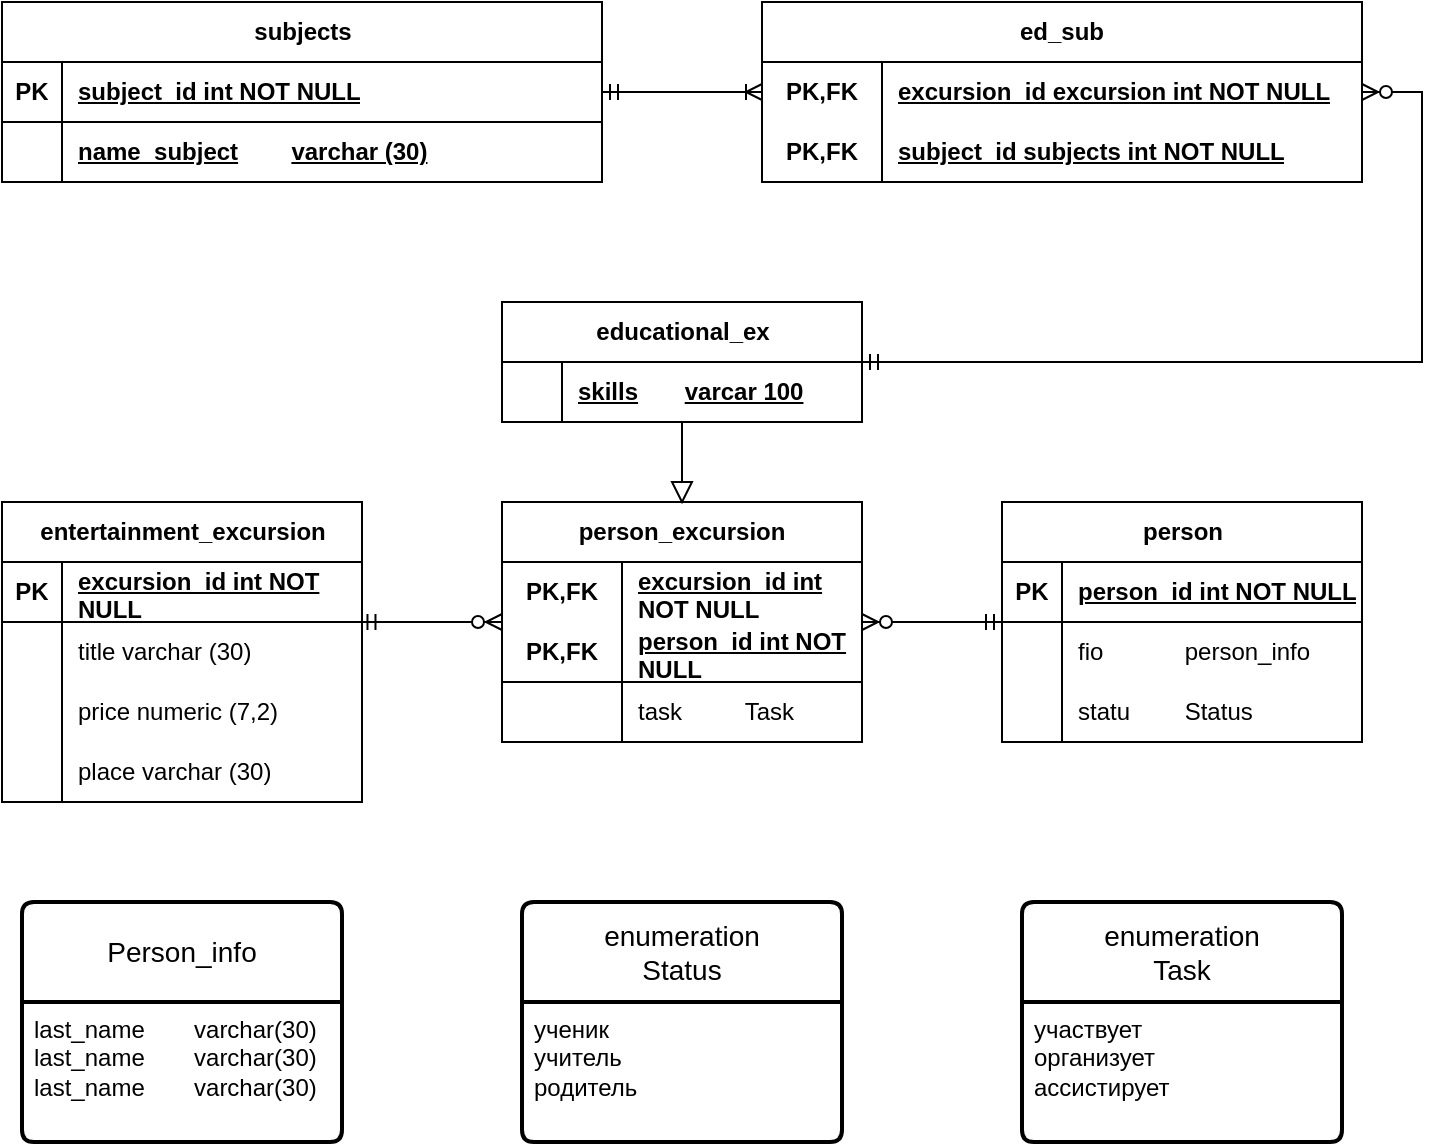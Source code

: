 <mxfile version="24.4.9" type="device">
  <diagram name="Страница — 1" id="gVvszmoHvhNikHRVlybc">
    <mxGraphModel dx="1195" dy="1851" grid="1" gridSize="10" guides="1" tooltips="1" connect="1" arrows="1" fold="1" page="1" pageScale="1" pageWidth="827" pageHeight="1169" math="0" shadow="0">
      <root>
        <mxCell id="0" />
        <mxCell id="1" parent="0" />
        <mxCell id="3yOcAvFgVvE3Q352ADLQ-4" value="educational_ex" style="shape=table;startSize=30;container=1;collapsible=1;childLayout=tableLayout;fixedRows=1;rowLines=0;fontStyle=1;align=center;resizeLast=1;html=1;" vertex="1" parent="1">
          <mxGeometry x="790" y="100" width="180" height="60" as="geometry" />
        </mxCell>
        <mxCell id="3yOcAvFgVvE3Q352ADLQ-5" value="" style="shape=tableRow;horizontal=0;startSize=0;swimlaneHead=0;swimlaneBody=0;fillColor=none;collapsible=0;dropTarget=0;points=[[0,0.5],[1,0.5]];portConstraint=eastwest;top=0;left=0;right=0;bottom=1;" vertex="1" parent="3yOcAvFgVvE3Q352ADLQ-4">
          <mxGeometry y="30" width="180" height="30" as="geometry" />
        </mxCell>
        <mxCell id="3yOcAvFgVvE3Q352ADLQ-6" value="" style="shape=partialRectangle;connectable=0;fillColor=none;top=0;left=0;bottom=0;right=0;fontStyle=1;overflow=hidden;whiteSpace=wrap;html=1;" vertex="1" parent="3yOcAvFgVvE3Q352ADLQ-5">
          <mxGeometry width="30" height="30" as="geometry">
            <mxRectangle width="30" height="30" as="alternateBounds" />
          </mxGeometry>
        </mxCell>
        <mxCell id="3yOcAvFgVvE3Q352ADLQ-7" value="skills&lt;span style=&quot;white-space: pre;&quot;&gt;&#x9;&lt;/span&gt;varcar 100&lt;span style=&quot;white-space: pre;&quot;&gt;&#x9;&lt;/span&gt;" style="shape=partialRectangle;connectable=0;fillColor=none;top=0;left=0;bottom=0;right=0;align=left;spacingLeft=6;fontStyle=5;overflow=hidden;whiteSpace=wrap;html=1;" vertex="1" parent="3yOcAvFgVvE3Q352ADLQ-5">
          <mxGeometry x="30" width="150" height="30" as="geometry">
            <mxRectangle width="150" height="30" as="alternateBounds" />
          </mxGeometry>
        </mxCell>
        <mxCell id="3yOcAvFgVvE3Q352ADLQ-17" value="entertainment_excursion" style="shape=table;startSize=30;container=1;collapsible=1;childLayout=tableLayout;fixedRows=1;rowLines=0;fontStyle=1;align=center;resizeLast=1;html=1;" vertex="1" parent="1">
          <mxGeometry x="540" y="200" width="180" height="150" as="geometry" />
        </mxCell>
        <mxCell id="3yOcAvFgVvE3Q352ADLQ-18" value="" style="shape=tableRow;horizontal=0;startSize=0;swimlaneHead=0;swimlaneBody=0;fillColor=none;collapsible=0;dropTarget=0;points=[[0,0.5],[1,0.5]];portConstraint=eastwest;top=0;left=0;right=0;bottom=1;" vertex="1" parent="3yOcAvFgVvE3Q352ADLQ-17">
          <mxGeometry y="30" width="180" height="30" as="geometry" />
        </mxCell>
        <mxCell id="3yOcAvFgVvE3Q352ADLQ-19" value="PK" style="shape=partialRectangle;connectable=0;fillColor=none;top=0;left=0;bottom=0;right=0;fontStyle=1;overflow=hidden;whiteSpace=wrap;html=1;" vertex="1" parent="3yOcAvFgVvE3Q352ADLQ-18">
          <mxGeometry width="30" height="30" as="geometry">
            <mxRectangle width="30" height="30" as="alternateBounds" />
          </mxGeometry>
        </mxCell>
        <mxCell id="3yOcAvFgVvE3Q352ADLQ-20" value="excursion_id int NOT NULL" style="shape=partialRectangle;connectable=0;fillColor=none;top=0;left=0;bottom=0;right=0;align=left;spacingLeft=6;fontStyle=5;overflow=hidden;whiteSpace=wrap;html=1;" vertex="1" parent="3yOcAvFgVvE3Q352ADLQ-18">
          <mxGeometry x="30" width="150" height="30" as="geometry">
            <mxRectangle width="150" height="30" as="alternateBounds" />
          </mxGeometry>
        </mxCell>
        <mxCell id="3yOcAvFgVvE3Q352ADLQ-21" value="" style="shape=tableRow;horizontal=0;startSize=0;swimlaneHead=0;swimlaneBody=0;fillColor=none;collapsible=0;dropTarget=0;points=[[0,0.5],[1,0.5]];portConstraint=eastwest;top=0;left=0;right=0;bottom=0;" vertex="1" parent="3yOcAvFgVvE3Q352ADLQ-17">
          <mxGeometry y="60" width="180" height="30" as="geometry" />
        </mxCell>
        <mxCell id="3yOcAvFgVvE3Q352ADLQ-22" value="" style="shape=partialRectangle;connectable=0;fillColor=none;top=0;left=0;bottom=0;right=0;editable=1;overflow=hidden;whiteSpace=wrap;html=1;" vertex="1" parent="3yOcAvFgVvE3Q352ADLQ-21">
          <mxGeometry width="30" height="30" as="geometry">
            <mxRectangle width="30" height="30" as="alternateBounds" />
          </mxGeometry>
        </mxCell>
        <mxCell id="3yOcAvFgVvE3Q352ADLQ-23" value="title varchar (30)" style="shape=partialRectangle;connectable=0;fillColor=none;top=0;left=0;bottom=0;right=0;align=left;spacingLeft=6;overflow=hidden;whiteSpace=wrap;html=1;" vertex="1" parent="3yOcAvFgVvE3Q352ADLQ-21">
          <mxGeometry x="30" width="150" height="30" as="geometry">
            <mxRectangle width="150" height="30" as="alternateBounds" />
          </mxGeometry>
        </mxCell>
        <mxCell id="3yOcAvFgVvE3Q352ADLQ-24" value="" style="shape=tableRow;horizontal=0;startSize=0;swimlaneHead=0;swimlaneBody=0;fillColor=none;collapsible=0;dropTarget=0;points=[[0,0.5],[1,0.5]];portConstraint=eastwest;top=0;left=0;right=0;bottom=0;" vertex="1" parent="3yOcAvFgVvE3Q352ADLQ-17">
          <mxGeometry y="90" width="180" height="30" as="geometry" />
        </mxCell>
        <mxCell id="3yOcAvFgVvE3Q352ADLQ-25" value="" style="shape=partialRectangle;connectable=0;fillColor=none;top=0;left=0;bottom=0;right=0;editable=1;overflow=hidden;whiteSpace=wrap;html=1;" vertex="1" parent="3yOcAvFgVvE3Q352ADLQ-24">
          <mxGeometry width="30" height="30" as="geometry">
            <mxRectangle width="30" height="30" as="alternateBounds" />
          </mxGeometry>
        </mxCell>
        <mxCell id="3yOcAvFgVvE3Q352ADLQ-26" value="price numeric (7,2)" style="shape=partialRectangle;connectable=0;fillColor=none;top=0;left=0;bottom=0;right=0;align=left;spacingLeft=6;overflow=hidden;whiteSpace=wrap;html=1;" vertex="1" parent="3yOcAvFgVvE3Q352ADLQ-24">
          <mxGeometry x="30" width="150" height="30" as="geometry">
            <mxRectangle width="150" height="30" as="alternateBounds" />
          </mxGeometry>
        </mxCell>
        <mxCell id="3yOcAvFgVvE3Q352ADLQ-27" value="" style="shape=tableRow;horizontal=0;startSize=0;swimlaneHead=0;swimlaneBody=0;fillColor=none;collapsible=0;dropTarget=0;points=[[0,0.5],[1,0.5]];portConstraint=eastwest;top=0;left=0;right=0;bottom=0;" vertex="1" parent="3yOcAvFgVvE3Q352ADLQ-17">
          <mxGeometry y="120" width="180" height="30" as="geometry" />
        </mxCell>
        <mxCell id="3yOcAvFgVvE3Q352ADLQ-28" value="" style="shape=partialRectangle;connectable=0;fillColor=none;top=0;left=0;bottom=0;right=0;editable=1;overflow=hidden;whiteSpace=wrap;html=1;" vertex="1" parent="3yOcAvFgVvE3Q352ADLQ-27">
          <mxGeometry width="30" height="30" as="geometry">
            <mxRectangle width="30" height="30" as="alternateBounds" />
          </mxGeometry>
        </mxCell>
        <mxCell id="3yOcAvFgVvE3Q352ADLQ-29" value="place varchar (30)" style="shape=partialRectangle;connectable=0;fillColor=none;top=0;left=0;bottom=0;right=0;align=left;spacingLeft=6;overflow=hidden;whiteSpace=wrap;html=1;" vertex="1" parent="3yOcAvFgVvE3Q352ADLQ-27">
          <mxGeometry x="30" width="150" height="30" as="geometry">
            <mxRectangle width="150" height="30" as="alternateBounds" />
          </mxGeometry>
        </mxCell>
        <mxCell id="3yOcAvFgVvE3Q352ADLQ-30" value="ed_sub" style="shape=table;startSize=30;container=1;collapsible=1;childLayout=tableLayout;fixedRows=1;rowLines=0;fontStyle=1;align=center;resizeLast=1;html=1;whiteSpace=wrap;" vertex="1" parent="1">
          <mxGeometry x="920" y="-50" width="300" height="90" as="geometry" />
        </mxCell>
        <mxCell id="3yOcAvFgVvE3Q352ADLQ-31" value="" style="shape=tableRow;horizontal=0;startSize=0;swimlaneHead=0;swimlaneBody=0;fillColor=none;collapsible=0;dropTarget=0;points=[[0,0.5],[1,0.5]];portConstraint=eastwest;top=0;left=0;right=0;bottom=0;html=1;" vertex="1" parent="3yOcAvFgVvE3Q352ADLQ-30">
          <mxGeometry y="30" width="300" height="30" as="geometry" />
        </mxCell>
        <mxCell id="3yOcAvFgVvE3Q352ADLQ-32" value="PK,FK" style="shape=partialRectangle;connectable=0;fillColor=none;top=0;left=0;bottom=0;right=0;fontStyle=1;overflow=hidden;html=1;whiteSpace=wrap;" vertex="1" parent="3yOcAvFgVvE3Q352ADLQ-31">
          <mxGeometry width="60" height="30" as="geometry">
            <mxRectangle width="60" height="30" as="alternateBounds" />
          </mxGeometry>
        </mxCell>
        <mxCell id="3yOcAvFgVvE3Q352ADLQ-33" value="excursion_id excursion&amp;nbsp;int NOT NULL" style="shape=partialRectangle;connectable=0;fillColor=none;top=0;left=0;bottom=0;right=0;align=left;spacingLeft=6;fontStyle=5;overflow=hidden;html=1;whiteSpace=wrap;" vertex="1" parent="3yOcAvFgVvE3Q352ADLQ-31">
          <mxGeometry x="60" width="240" height="30" as="geometry">
            <mxRectangle width="240" height="30" as="alternateBounds" />
          </mxGeometry>
        </mxCell>
        <mxCell id="3yOcAvFgVvE3Q352ADLQ-34" value="" style="shape=tableRow;horizontal=0;startSize=0;swimlaneHead=0;swimlaneBody=0;fillColor=none;collapsible=0;dropTarget=0;points=[[0,0.5],[1,0.5]];portConstraint=eastwest;top=0;left=0;right=0;bottom=1;html=1;" vertex="1" parent="3yOcAvFgVvE3Q352ADLQ-30">
          <mxGeometry y="60" width="300" height="30" as="geometry" />
        </mxCell>
        <mxCell id="3yOcAvFgVvE3Q352ADLQ-35" value="PK,FK" style="shape=partialRectangle;connectable=0;fillColor=none;top=0;left=0;bottom=0;right=0;fontStyle=1;overflow=hidden;html=1;whiteSpace=wrap;" vertex="1" parent="3yOcAvFgVvE3Q352ADLQ-34">
          <mxGeometry width="60" height="30" as="geometry">
            <mxRectangle width="60" height="30" as="alternateBounds" />
          </mxGeometry>
        </mxCell>
        <mxCell id="3yOcAvFgVvE3Q352ADLQ-36" value="subject_id subjects int NOT NULL" style="shape=partialRectangle;connectable=0;fillColor=none;top=0;left=0;bottom=0;right=0;align=left;spacingLeft=6;fontStyle=5;overflow=hidden;html=1;whiteSpace=wrap;" vertex="1" parent="3yOcAvFgVvE3Q352ADLQ-34">
          <mxGeometry x="60" width="240" height="30" as="geometry">
            <mxRectangle width="240" height="30" as="alternateBounds" />
          </mxGeometry>
        </mxCell>
        <mxCell id="3yOcAvFgVvE3Q352ADLQ-50" value="&lt;span style=&quot;text-wrap: wrap;&quot;&gt;subjects&lt;/span&gt;" style="shape=table;startSize=30;container=1;collapsible=1;childLayout=tableLayout;fixedRows=1;rowLines=0;fontStyle=1;align=center;resizeLast=1;html=1;" vertex="1" parent="1">
          <mxGeometry x="540" y="-50" width="300" height="90" as="geometry" />
        </mxCell>
        <mxCell id="3yOcAvFgVvE3Q352ADLQ-51" value="" style="shape=tableRow;horizontal=0;startSize=0;swimlaneHead=0;swimlaneBody=0;fillColor=none;collapsible=0;dropTarget=0;points=[[0,0.5],[1,0.5]];portConstraint=eastwest;top=0;left=0;right=0;bottom=1;" vertex="1" parent="3yOcAvFgVvE3Q352ADLQ-50">
          <mxGeometry y="30" width="300" height="30" as="geometry" />
        </mxCell>
        <mxCell id="3yOcAvFgVvE3Q352ADLQ-52" value="PK" style="shape=partialRectangle;connectable=0;fillColor=none;top=0;left=0;bottom=0;right=0;fontStyle=1;overflow=hidden;whiteSpace=wrap;html=1;" vertex="1" parent="3yOcAvFgVvE3Q352ADLQ-51">
          <mxGeometry width="30" height="30" as="geometry">
            <mxRectangle width="30" height="30" as="alternateBounds" />
          </mxGeometry>
        </mxCell>
        <mxCell id="3yOcAvFgVvE3Q352ADLQ-53" value="subject_id int NOT NULL" style="shape=partialRectangle;connectable=0;fillColor=none;top=0;left=0;bottom=0;right=0;align=left;spacingLeft=6;fontStyle=5;overflow=hidden;whiteSpace=wrap;html=1;" vertex="1" parent="3yOcAvFgVvE3Q352ADLQ-51">
          <mxGeometry x="30" width="270" height="30" as="geometry">
            <mxRectangle width="270" height="30" as="alternateBounds" />
          </mxGeometry>
        </mxCell>
        <mxCell id="3yOcAvFgVvE3Q352ADLQ-54" value="" style="shape=tableRow;horizontal=0;startSize=0;swimlaneHead=0;swimlaneBody=0;fillColor=none;collapsible=0;dropTarget=0;points=[[0,0.5],[1,0.5]];portConstraint=eastwest;top=0;left=0;right=0;bottom=0;" vertex="1" parent="3yOcAvFgVvE3Q352ADLQ-50">
          <mxGeometry y="60" width="300" height="30" as="geometry" />
        </mxCell>
        <mxCell id="3yOcAvFgVvE3Q352ADLQ-55" value="" style="shape=partialRectangle;connectable=0;fillColor=none;top=0;left=0;bottom=0;right=0;editable=1;overflow=hidden;whiteSpace=wrap;html=1;" vertex="1" parent="3yOcAvFgVvE3Q352ADLQ-54">
          <mxGeometry width="30" height="30" as="geometry">
            <mxRectangle width="30" height="30" as="alternateBounds" />
          </mxGeometry>
        </mxCell>
        <mxCell id="3yOcAvFgVvE3Q352ADLQ-56" value="&lt;span style=&quot;font-weight: 700; text-decoration-line: underline;&quot;&gt;name_subject&lt;/span&gt;&lt;span style=&quot;font-weight: 700; white-space: pre;&quot;&gt;&#x9;&lt;/span&gt;&lt;span style=&quot;font-weight: 700; text-decoration-line: underline;&quot;&gt;varchar (30)&lt;/span&gt;" style="shape=partialRectangle;connectable=0;fillColor=none;top=0;left=0;bottom=0;right=0;align=left;spacingLeft=6;overflow=hidden;whiteSpace=wrap;html=1;" vertex="1" parent="3yOcAvFgVvE3Q352ADLQ-54">
          <mxGeometry x="30" width="270" height="30" as="geometry">
            <mxRectangle width="270" height="30" as="alternateBounds" />
          </mxGeometry>
        </mxCell>
        <mxCell id="3yOcAvFgVvE3Q352ADLQ-63" value="person_excursion" style="shape=table;startSize=30;container=1;collapsible=1;childLayout=tableLayout;fixedRows=1;rowLines=0;fontStyle=1;align=center;resizeLast=1;html=1;whiteSpace=wrap;" vertex="1" parent="1">
          <mxGeometry x="790" y="200" width="180" height="120" as="geometry" />
        </mxCell>
        <mxCell id="3yOcAvFgVvE3Q352ADLQ-64" value="" style="shape=tableRow;horizontal=0;startSize=0;swimlaneHead=0;swimlaneBody=0;fillColor=none;collapsible=0;dropTarget=0;points=[[0,0.5],[1,0.5]];portConstraint=eastwest;top=0;left=0;right=0;bottom=0;html=1;" vertex="1" parent="3yOcAvFgVvE3Q352ADLQ-63">
          <mxGeometry y="30" width="180" height="30" as="geometry" />
        </mxCell>
        <mxCell id="3yOcAvFgVvE3Q352ADLQ-65" value="PK,FK" style="shape=partialRectangle;connectable=0;fillColor=none;top=0;left=0;bottom=0;right=0;fontStyle=1;overflow=hidden;html=1;whiteSpace=wrap;" vertex="1" parent="3yOcAvFgVvE3Q352ADLQ-64">
          <mxGeometry width="60" height="30" as="geometry">
            <mxRectangle width="60" height="30" as="alternateBounds" />
          </mxGeometry>
        </mxCell>
        <mxCell id="3yOcAvFgVvE3Q352ADLQ-66" value="excursion_id int NOT NULL" style="shape=partialRectangle;connectable=0;fillColor=none;top=0;left=0;bottom=0;right=0;align=left;spacingLeft=6;fontStyle=5;overflow=hidden;html=1;whiteSpace=wrap;" vertex="1" parent="3yOcAvFgVvE3Q352ADLQ-64">
          <mxGeometry x="60" width="120" height="30" as="geometry">
            <mxRectangle width="120" height="30" as="alternateBounds" />
          </mxGeometry>
        </mxCell>
        <mxCell id="3yOcAvFgVvE3Q352ADLQ-67" value="" style="shape=tableRow;horizontal=0;startSize=0;swimlaneHead=0;swimlaneBody=0;fillColor=none;collapsible=0;dropTarget=0;points=[[0,0.5],[1,0.5]];portConstraint=eastwest;top=0;left=0;right=0;bottom=1;html=1;" vertex="1" parent="3yOcAvFgVvE3Q352ADLQ-63">
          <mxGeometry y="60" width="180" height="30" as="geometry" />
        </mxCell>
        <mxCell id="3yOcAvFgVvE3Q352ADLQ-68" value="PK,FK" style="shape=partialRectangle;connectable=0;fillColor=none;top=0;left=0;bottom=0;right=0;fontStyle=1;overflow=hidden;html=1;whiteSpace=wrap;" vertex="1" parent="3yOcAvFgVvE3Q352ADLQ-67">
          <mxGeometry width="60" height="30" as="geometry">
            <mxRectangle width="60" height="30" as="alternateBounds" />
          </mxGeometry>
        </mxCell>
        <mxCell id="3yOcAvFgVvE3Q352ADLQ-69" value="person_id int NOT NULL" style="shape=partialRectangle;connectable=0;fillColor=none;top=0;left=0;bottom=0;right=0;align=left;spacingLeft=6;fontStyle=5;overflow=hidden;html=1;whiteSpace=wrap;" vertex="1" parent="3yOcAvFgVvE3Q352ADLQ-67">
          <mxGeometry x="60" width="120" height="30" as="geometry">
            <mxRectangle width="120" height="30" as="alternateBounds" />
          </mxGeometry>
        </mxCell>
        <mxCell id="3yOcAvFgVvE3Q352ADLQ-70" value="" style="shape=tableRow;horizontal=0;startSize=0;swimlaneHead=0;swimlaneBody=0;fillColor=none;collapsible=0;dropTarget=0;points=[[0,0.5],[1,0.5]];portConstraint=eastwest;top=0;left=0;right=0;bottom=0;html=1;" vertex="1" parent="3yOcAvFgVvE3Q352ADLQ-63">
          <mxGeometry y="90" width="180" height="30" as="geometry" />
        </mxCell>
        <mxCell id="3yOcAvFgVvE3Q352ADLQ-71" value="" style="shape=partialRectangle;connectable=0;fillColor=none;top=0;left=0;bottom=0;right=0;editable=1;overflow=hidden;html=1;whiteSpace=wrap;" vertex="1" parent="3yOcAvFgVvE3Q352ADLQ-70">
          <mxGeometry width="60" height="30" as="geometry">
            <mxRectangle width="60" height="30" as="alternateBounds" />
          </mxGeometry>
        </mxCell>
        <mxCell id="3yOcAvFgVvE3Q352ADLQ-72" value="task&lt;span style=&quot;white-space: pre;&quot;&gt;&#x9;&lt;/span&gt;&lt;span style=&quot;white-space: pre;&quot;&gt;&#x9;&lt;/span&gt;Task" style="shape=partialRectangle;connectable=0;fillColor=none;top=0;left=0;bottom=0;right=0;align=left;spacingLeft=6;overflow=hidden;html=1;whiteSpace=wrap;" vertex="1" parent="3yOcAvFgVvE3Q352ADLQ-70">
          <mxGeometry x="60" width="120" height="30" as="geometry">
            <mxRectangle width="120" height="30" as="alternateBounds" />
          </mxGeometry>
        </mxCell>
        <mxCell id="3yOcAvFgVvE3Q352ADLQ-76" value="person" style="shape=table;startSize=30;container=1;collapsible=1;childLayout=tableLayout;fixedRows=1;rowLines=0;fontStyle=1;align=center;resizeLast=1;html=1;" vertex="1" parent="1">
          <mxGeometry x="1040" y="200" width="180" height="120" as="geometry" />
        </mxCell>
        <mxCell id="3yOcAvFgVvE3Q352ADLQ-77" value="" style="shape=tableRow;horizontal=0;startSize=0;swimlaneHead=0;swimlaneBody=0;fillColor=none;collapsible=0;dropTarget=0;points=[[0,0.5],[1,0.5]];portConstraint=eastwest;top=0;left=0;right=0;bottom=1;" vertex="1" parent="3yOcAvFgVvE3Q352ADLQ-76">
          <mxGeometry y="30" width="180" height="30" as="geometry" />
        </mxCell>
        <mxCell id="3yOcAvFgVvE3Q352ADLQ-78" value="PK" style="shape=partialRectangle;connectable=0;fillColor=none;top=0;left=0;bottom=0;right=0;fontStyle=1;overflow=hidden;whiteSpace=wrap;html=1;" vertex="1" parent="3yOcAvFgVvE3Q352ADLQ-77">
          <mxGeometry width="30" height="30" as="geometry">
            <mxRectangle width="30" height="30" as="alternateBounds" />
          </mxGeometry>
        </mxCell>
        <mxCell id="3yOcAvFgVvE3Q352ADLQ-79" value="person_id int NOT NULL" style="shape=partialRectangle;connectable=0;fillColor=none;top=0;left=0;bottom=0;right=0;align=left;spacingLeft=6;fontStyle=5;overflow=hidden;whiteSpace=wrap;html=1;" vertex="1" parent="3yOcAvFgVvE3Q352ADLQ-77">
          <mxGeometry x="30" width="150" height="30" as="geometry">
            <mxRectangle width="150" height="30" as="alternateBounds" />
          </mxGeometry>
        </mxCell>
        <mxCell id="3yOcAvFgVvE3Q352ADLQ-80" value="" style="shape=tableRow;horizontal=0;startSize=0;swimlaneHead=0;swimlaneBody=0;fillColor=none;collapsible=0;dropTarget=0;points=[[0,0.5],[1,0.5]];portConstraint=eastwest;top=0;left=0;right=0;bottom=0;" vertex="1" parent="3yOcAvFgVvE3Q352ADLQ-76">
          <mxGeometry y="60" width="180" height="30" as="geometry" />
        </mxCell>
        <mxCell id="3yOcAvFgVvE3Q352ADLQ-81" value="" style="shape=partialRectangle;connectable=0;fillColor=none;top=0;left=0;bottom=0;right=0;editable=1;overflow=hidden;whiteSpace=wrap;html=1;" vertex="1" parent="3yOcAvFgVvE3Q352ADLQ-80">
          <mxGeometry width="30" height="30" as="geometry">
            <mxRectangle width="30" height="30" as="alternateBounds" />
          </mxGeometry>
        </mxCell>
        <mxCell id="3yOcAvFgVvE3Q352ADLQ-82" value="fio&lt;span style=&quot;white-space: pre;&quot;&gt;&#x9;&lt;/span&gt;&lt;span style=&quot;white-space: pre;&quot;&gt;&#x9;&lt;/span&gt;person_info" style="shape=partialRectangle;connectable=0;fillColor=none;top=0;left=0;bottom=0;right=0;align=left;spacingLeft=6;overflow=hidden;whiteSpace=wrap;html=1;" vertex="1" parent="3yOcAvFgVvE3Q352ADLQ-80">
          <mxGeometry x="30" width="150" height="30" as="geometry">
            <mxRectangle width="150" height="30" as="alternateBounds" />
          </mxGeometry>
        </mxCell>
        <mxCell id="3yOcAvFgVvE3Q352ADLQ-83" value="" style="shape=tableRow;horizontal=0;startSize=0;swimlaneHead=0;swimlaneBody=0;fillColor=none;collapsible=0;dropTarget=0;points=[[0,0.5],[1,0.5]];portConstraint=eastwest;top=0;left=0;right=0;bottom=0;" vertex="1" parent="3yOcAvFgVvE3Q352ADLQ-76">
          <mxGeometry y="90" width="180" height="30" as="geometry" />
        </mxCell>
        <mxCell id="3yOcAvFgVvE3Q352ADLQ-84" value="" style="shape=partialRectangle;connectable=0;fillColor=none;top=0;left=0;bottom=0;right=0;editable=1;overflow=hidden;whiteSpace=wrap;html=1;" vertex="1" parent="3yOcAvFgVvE3Q352ADLQ-83">
          <mxGeometry width="30" height="30" as="geometry">
            <mxRectangle width="30" height="30" as="alternateBounds" />
          </mxGeometry>
        </mxCell>
        <mxCell id="3yOcAvFgVvE3Q352ADLQ-85" value="statu&lt;span style=&quot;white-space: pre;&quot;&gt;&#x9;&lt;/span&gt;Status&lt;span style=&quot;white-space: pre;&quot;&gt;&#x9;&lt;/span&gt;&lt;span style=&quot;white-space: pre;&quot;&gt;&#x9;&lt;/span&gt;" style="shape=partialRectangle;connectable=0;fillColor=none;top=0;left=0;bottom=0;right=0;align=left;spacingLeft=6;overflow=hidden;whiteSpace=wrap;html=1;" vertex="1" parent="3yOcAvFgVvE3Q352ADLQ-83">
          <mxGeometry x="30" width="150" height="30" as="geometry">
            <mxRectangle width="150" height="30" as="alternateBounds" />
          </mxGeometry>
        </mxCell>
        <mxCell id="3yOcAvFgVvE3Q352ADLQ-89" value="" style="edgeStyle=entityRelationEdgeStyle;fontSize=12;html=1;endArrow=ERzeroToMany;startArrow=ERmandOne;rounded=0;" edge="1" parent="1" source="3yOcAvFgVvE3Q352ADLQ-76" target="3yOcAvFgVvE3Q352ADLQ-63">
          <mxGeometry width="100" height="100" relative="1" as="geometry">
            <mxPoint x="900" y="420" as="sourcePoint" />
            <mxPoint x="1000" y="330" as="targetPoint" />
          </mxGeometry>
        </mxCell>
        <mxCell id="3yOcAvFgVvE3Q352ADLQ-91" value="" style="edgeStyle=entityRelationEdgeStyle;fontSize=12;html=1;endArrow=ERzeroToMany;startArrow=ERmandOne;rounded=0;exitX=0.993;exitY=0;exitDx=0;exitDy=0;exitPerimeter=0;" edge="1" parent="1" source="3yOcAvFgVvE3Q352ADLQ-21" target="3yOcAvFgVvE3Q352ADLQ-63">
          <mxGeometry width="100" height="100" relative="1" as="geometry">
            <mxPoint x="720" y="260" as="sourcePoint" />
            <mxPoint x="870" y="320" as="targetPoint" />
          </mxGeometry>
        </mxCell>
        <mxCell id="3yOcAvFgVvE3Q352ADLQ-94" value="" style="endArrow=none;html=1;rounded=0;" edge="1" parent="1" source="3yOcAvFgVvE3Q352ADLQ-95" target="3yOcAvFgVvE3Q352ADLQ-4">
          <mxGeometry relative="1" as="geometry">
            <mxPoint x="650" y="170" as="sourcePoint" />
            <mxPoint x="810" y="170" as="targetPoint" />
          </mxGeometry>
        </mxCell>
        <mxCell id="3yOcAvFgVvE3Q352ADLQ-96" value="" style="endArrow=none;html=1;rounded=0;" edge="1" parent="1" source="3yOcAvFgVvE3Q352ADLQ-63" target="3yOcAvFgVvE3Q352ADLQ-95">
          <mxGeometry relative="1" as="geometry">
            <mxPoint x="880" y="200" as="sourcePoint" />
            <mxPoint x="880" y="160" as="targetPoint" />
          </mxGeometry>
        </mxCell>
        <mxCell id="3yOcAvFgVvE3Q352ADLQ-95" value="" style="html=1;shadow=0;dashed=0;align=center;verticalAlign=middle;shape=mxgraph.arrows2.arrow;dy=0.6;dx=40;notch=0;rotation=90;" vertex="1" parent="1">
          <mxGeometry x="875" y="190" width="10" height="10" as="geometry" />
        </mxCell>
        <mxCell id="3yOcAvFgVvE3Q352ADLQ-97" value="" style="edgeStyle=entityRelationEdgeStyle;fontSize=12;html=1;endArrow=ERzeroToMany;startArrow=ERmandOne;rounded=0;" edge="1" parent="1" source="3yOcAvFgVvE3Q352ADLQ-4" target="3yOcAvFgVvE3Q352ADLQ-30">
          <mxGeometry width="100" height="100" relative="1" as="geometry">
            <mxPoint x="850" y="130" as="sourcePoint" />
            <mxPoint x="950" y="30" as="targetPoint" />
          </mxGeometry>
        </mxCell>
        <mxCell id="3yOcAvFgVvE3Q352ADLQ-98" value="" style="edgeStyle=entityRelationEdgeStyle;fontSize=12;html=1;endArrow=ERoneToMany;startArrow=ERmandOne;rounded=0;" edge="1" parent="1" source="3yOcAvFgVvE3Q352ADLQ-50" target="3yOcAvFgVvE3Q352ADLQ-30">
          <mxGeometry width="100" height="100" relative="1" as="geometry">
            <mxPoint x="850" y="130" as="sourcePoint" />
            <mxPoint x="950" y="30" as="targetPoint" />
          </mxGeometry>
        </mxCell>
        <mxCell id="3yOcAvFgVvE3Q352ADLQ-99" value="Person_info" style="swimlane;childLayout=stackLayout;horizontal=1;startSize=50;horizontalStack=0;rounded=1;fontSize=14;fontStyle=0;strokeWidth=2;resizeParent=0;resizeLast=1;shadow=0;dashed=0;align=center;arcSize=4;whiteSpace=wrap;html=1;" vertex="1" parent="1">
          <mxGeometry x="550" y="400" width="160" height="120" as="geometry" />
        </mxCell>
        <mxCell id="3yOcAvFgVvE3Q352ADLQ-100" value="last_name&lt;span style=&quot;white-space: pre;&quot;&gt;&#x9;&lt;/span&gt;varchar(30)&lt;div&gt;last_name&lt;span style=&quot;white-space-collapse: preserve;&quot;&gt;&#x9;&lt;/span&gt;varchar(30)&lt;br&gt;last_name&lt;span style=&quot;white-space-collapse: preserve;&quot;&gt;&#x9;&lt;/span&gt;varchar(30)&lt;br&gt;&lt;/div&gt;" style="align=left;strokeColor=none;fillColor=none;spacingLeft=4;fontSize=12;verticalAlign=top;resizable=0;rotatable=0;part=1;html=1;" vertex="1" parent="3yOcAvFgVvE3Q352ADLQ-99">
          <mxGeometry y="50" width="160" height="70" as="geometry" />
        </mxCell>
        <mxCell id="3yOcAvFgVvE3Q352ADLQ-101" value="enumeration&lt;div&gt;Status&lt;/div&gt;" style="swimlane;childLayout=stackLayout;horizontal=1;startSize=50;horizontalStack=0;rounded=1;fontSize=14;fontStyle=0;strokeWidth=2;resizeParent=0;resizeLast=1;shadow=0;dashed=0;align=center;arcSize=4;whiteSpace=wrap;html=1;" vertex="1" parent="1">
          <mxGeometry x="800" y="400" width="160" height="120" as="geometry" />
        </mxCell>
        <mxCell id="3yOcAvFgVvE3Q352ADLQ-102" value="ученик&lt;br&gt;учитель&lt;br&gt;родитель" style="align=left;strokeColor=none;fillColor=none;spacingLeft=4;fontSize=12;verticalAlign=top;resizable=0;rotatable=0;part=1;html=1;" vertex="1" parent="3yOcAvFgVvE3Q352ADLQ-101">
          <mxGeometry y="50" width="160" height="70" as="geometry" />
        </mxCell>
        <mxCell id="3yOcAvFgVvE3Q352ADLQ-103" value="enumeration&lt;div&gt;Task&lt;/div&gt;" style="swimlane;childLayout=stackLayout;horizontal=1;startSize=50;horizontalStack=0;rounded=1;fontSize=14;fontStyle=0;strokeWidth=2;resizeParent=0;resizeLast=1;shadow=0;dashed=0;align=center;arcSize=4;whiteSpace=wrap;html=1;" vertex="1" parent="1">
          <mxGeometry x="1050" y="400" width="160" height="120" as="geometry" />
        </mxCell>
        <mxCell id="3yOcAvFgVvE3Q352ADLQ-104" value="участвует&lt;div&gt;организует&lt;br&gt;ассистирует&lt;/div&gt;" style="align=left;strokeColor=none;fillColor=none;spacingLeft=4;fontSize=12;verticalAlign=top;resizable=0;rotatable=0;part=1;html=1;" vertex="1" parent="3yOcAvFgVvE3Q352ADLQ-103">
          <mxGeometry y="50" width="160" height="70" as="geometry" />
        </mxCell>
      </root>
    </mxGraphModel>
  </diagram>
</mxfile>
